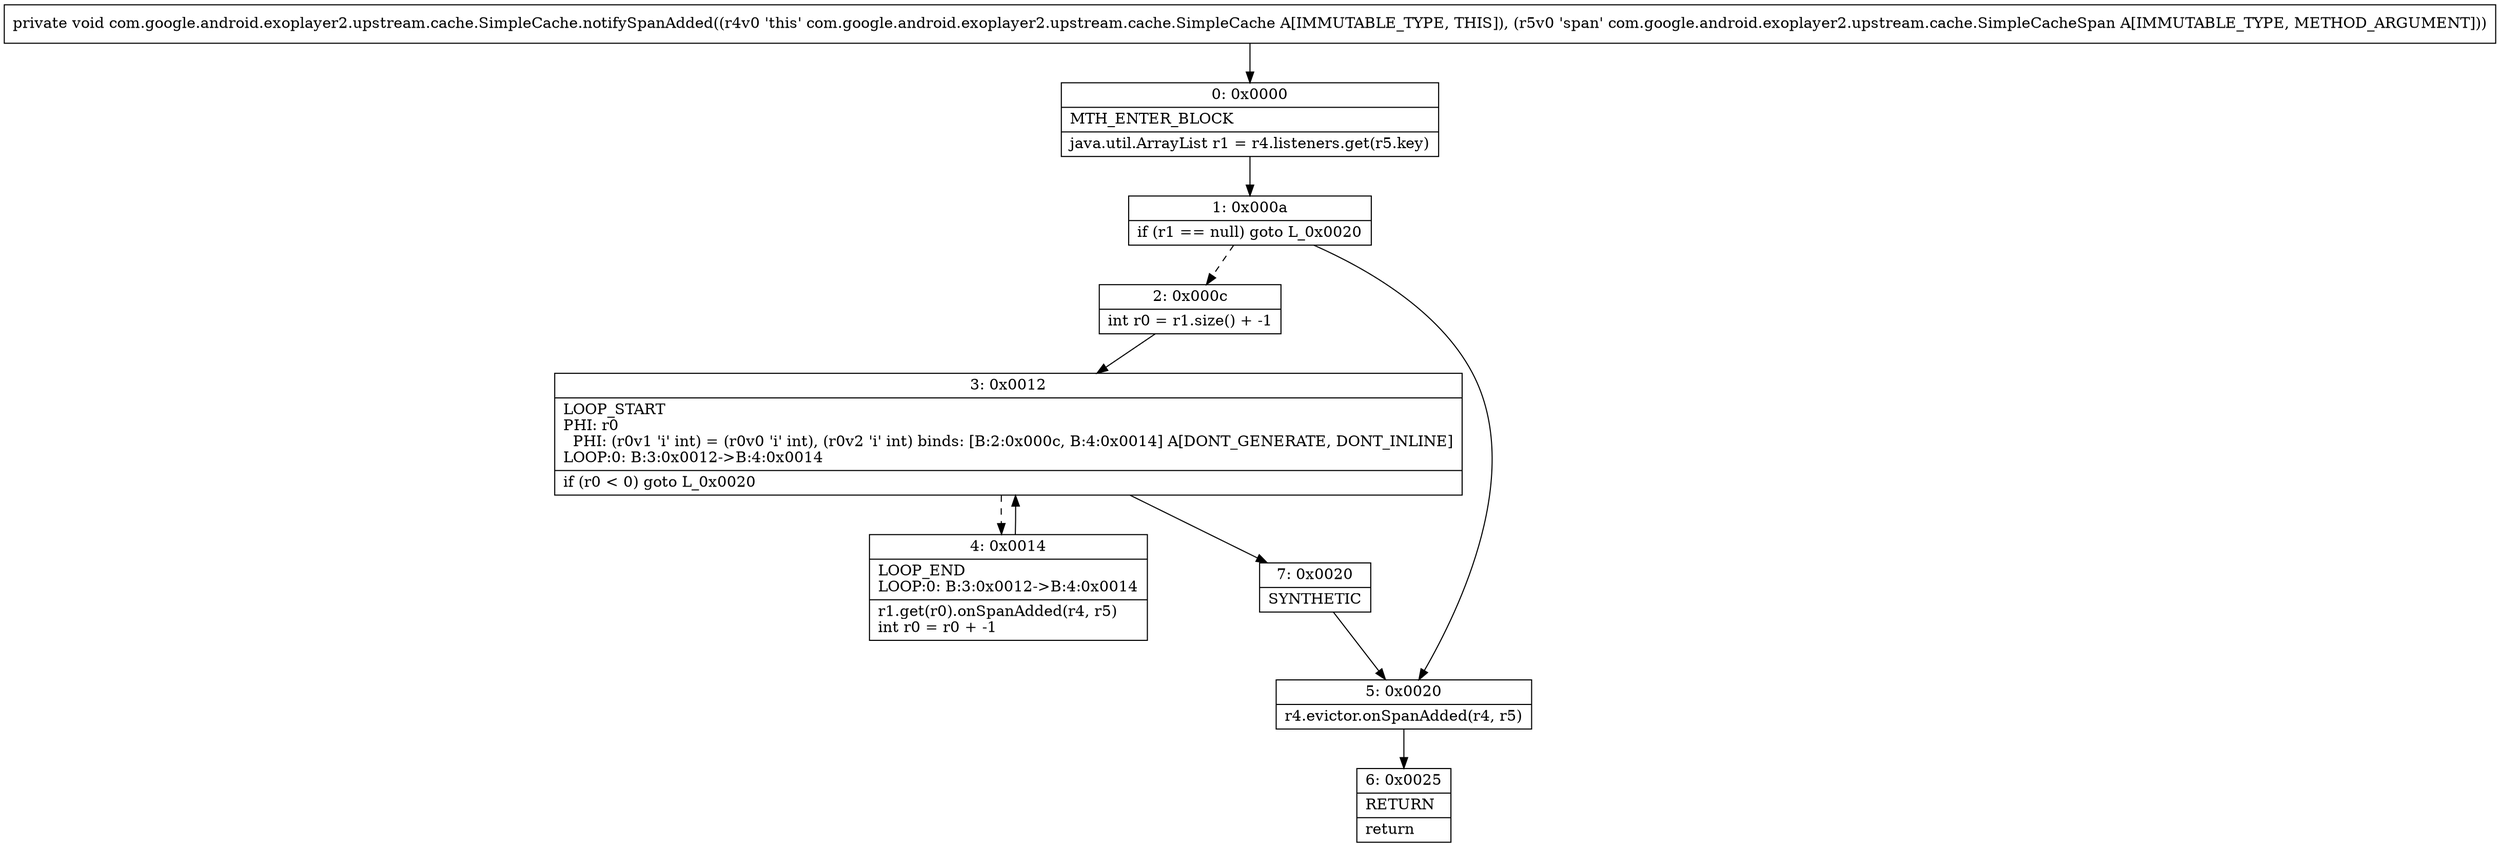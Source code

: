 digraph "CFG forcom.google.android.exoplayer2.upstream.cache.SimpleCache.notifySpanAdded(Lcom\/google\/android\/exoplayer2\/upstream\/cache\/SimpleCacheSpan;)V" {
Node_0 [shape=record,label="{0\:\ 0x0000|MTH_ENTER_BLOCK\l|java.util.ArrayList r1 = r4.listeners.get(r5.key)\l}"];
Node_1 [shape=record,label="{1\:\ 0x000a|if (r1 == null) goto L_0x0020\l}"];
Node_2 [shape=record,label="{2\:\ 0x000c|int r0 = r1.size() + \-1\l}"];
Node_3 [shape=record,label="{3\:\ 0x0012|LOOP_START\lPHI: r0 \l  PHI: (r0v1 'i' int) = (r0v0 'i' int), (r0v2 'i' int) binds: [B:2:0x000c, B:4:0x0014] A[DONT_GENERATE, DONT_INLINE]\lLOOP:0: B:3:0x0012\-\>B:4:0x0014\l|if (r0 \< 0) goto L_0x0020\l}"];
Node_4 [shape=record,label="{4\:\ 0x0014|LOOP_END\lLOOP:0: B:3:0x0012\-\>B:4:0x0014\l|r1.get(r0).onSpanAdded(r4, r5)\lint r0 = r0 + \-1\l}"];
Node_5 [shape=record,label="{5\:\ 0x0020|r4.evictor.onSpanAdded(r4, r5)\l}"];
Node_6 [shape=record,label="{6\:\ 0x0025|RETURN\l|return\l}"];
Node_7 [shape=record,label="{7\:\ 0x0020|SYNTHETIC\l}"];
MethodNode[shape=record,label="{private void com.google.android.exoplayer2.upstream.cache.SimpleCache.notifySpanAdded((r4v0 'this' com.google.android.exoplayer2.upstream.cache.SimpleCache A[IMMUTABLE_TYPE, THIS]), (r5v0 'span' com.google.android.exoplayer2.upstream.cache.SimpleCacheSpan A[IMMUTABLE_TYPE, METHOD_ARGUMENT])) }"];
MethodNode -> Node_0;
Node_0 -> Node_1;
Node_1 -> Node_2[style=dashed];
Node_1 -> Node_5;
Node_2 -> Node_3;
Node_3 -> Node_4[style=dashed];
Node_3 -> Node_7;
Node_4 -> Node_3;
Node_5 -> Node_6;
Node_7 -> Node_5;
}

